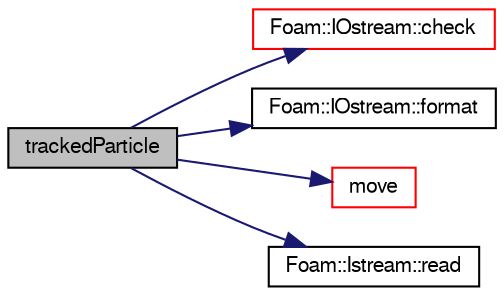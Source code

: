 digraph "trackedParticle"
{
  bgcolor="transparent";
  edge [fontname="FreeSans",fontsize="10",labelfontname="FreeSans",labelfontsize="10"];
  node [fontname="FreeSans",fontsize="10",shape=record];
  rankdir="LR";
  Node5 [label="trackedParticle",height=0.2,width=0.4,color="black", fillcolor="grey75", style="filled", fontcolor="black"];
  Node5 -> Node6 [color="midnightblue",fontsize="10",style="solid",fontname="FreeSans"];
  Node6 [label="Foam::IOstream::check",height=0.2,width=0.4,color="red",URL="$a26226.html#a367eb3425fc4e8270e2aa961df8ac8a5",tooltip="Check IOstream status for given operation. "];
  Node5 -> Node55 [color="midnightblue",fontsize="10",style="solid",fontname="FreeSans"];
  Node55 [label="Foam::IOstream::format",height=0.2,width=0.4,color="black",URL="$a26226.html#a33bbef3587114a06f7bdc0b91ba57ed9",tooltip="Return current stream format. "];
  Node5 -> Node56 [color="midnightblue",fontsize="10",style="solid",fontname="FreeSans"];
  Node56 [label="move",height=0.2,width=0.4,color="red",URL="$a24698.html#aa3b793966d64802fdf262dd4d14d21ed",tooltip="Track all particles to their end point. "];
  Node5 -> Node66 [color="midnightblue",fontsize="10",style="solid",fontname="FreeSans"];
  Node66 [label="Foam::Istream::read",height=0.2,width=0.4,color="black",URL="$a26234.html#a89057c9d9e24ba872ccb8546086498ec",tooltip="Return next token from stream. "];
}
